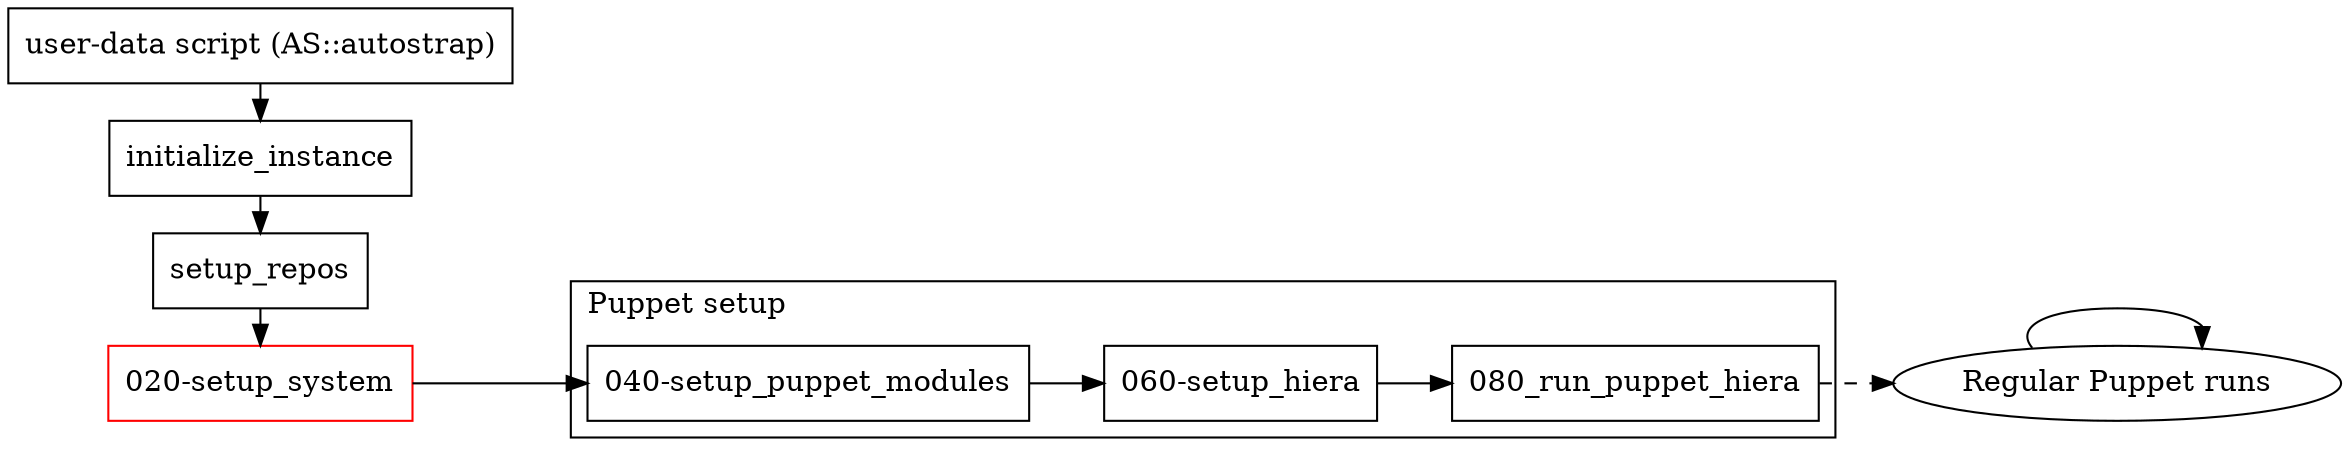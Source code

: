 digraph{

  // Global settings

  node [shape=box]
  rankdir=LR

  // nodes/node groups

  autostrap [label="user-data script (AS::autostrap)"];
  initialize_instance;
  {rank=same; autostrap, initialize_instance, setup_system, setup_repos}

  setup_system[color=red,label="020-setup_system"];
  setup_repos;

  subgraph cluster_puppet {
    setup_puppet_modules[label="040-setup_puppet_modules"];
    setup_hiera[label="060-setup_hiera"];
    run_puppet_hiera[label="080_run_puppet_hiera"];

    setup_puppet_modules -> setup_hiera -> run_puppet_hiera;
    label = "Puppet setup";
    labeljust=l;
    }



  puppet[shape=ellipse, label="Regular Puppet runs"];

  // edges

  autostrap -> initialize_instance;

  initialize_instance -> setup_repos;
  setup_repos -> setup_system;
  setup_system -> setup_puppet_modules;


  run_puppet_hiera -> puppet[style=dashed];
  puppet -> puppet;

}
